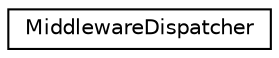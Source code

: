 digraph "Graphical Class Hierarchy"
{
  edge [fontname="Helvetica",fontsize="10",labelfontname="Helvetica",labelfontsize="10"];
  node [fontname="Helvetica",fontsize="10",shape=record];
  rankdir="LR";
  Node1 [label="MiddlewareDispatcher",height=0.2,width=0.4,color="black", fillcolor="white", style="filled",URL="$class_cake_1_1_test_suite_1_1_middleware_dispatcher.html"];
}
